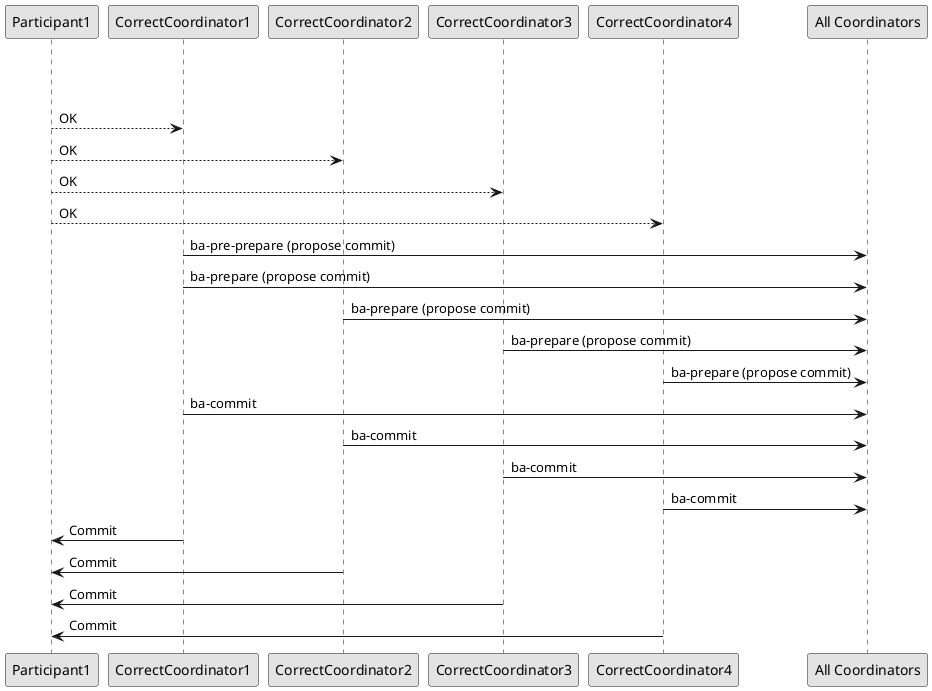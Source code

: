 @startuml

skinparam monochrome true

' Initator -> Coordinator1
' Initator -> Coordinator2
' Initator -> Coordinator3


' Coordinator1 -> Participant1 : 1 Prepare transaction 2
' Coordinator2 -> Participant1 : 1 Prepare transaction 2
' Coordinator3 -> Participant1 : 1 Prepare transaction 2
' Coordinator1 -> Participant2 : 1 Prepare transaction 2
' Coordinator2 -> Participant2 : 1 Prepare transaction 2
' Coordinator3 -> Participant2 : 1 Prepare transaction 2

' Participant1 -> Coordinator1 : 2 OK
' Participant1 -> Coordinator2 : 2 OK
' Participant1 -> Coordinator3 : 2 OK
' Participant2 -> Coordinator1 : 2 OK
' Participant2 -> Coordinator2 : 2 OK
' Participant2 -> Coordinator3 : 2 OK


' Coordinator -> Participant1 : 3 Commit
' Coordinator -> Participant2 : 3 Commit





Participant1 -[hidden]> CorrectCoordinator1
Participant1 -[hidden]> CorrectCoordinator2
Participant1 -[hidden]> CorrectCoordinator3
Participant1 -[hidden]> CorrectCoordinator4

CorrectCoordinator1 <-- Participant1 : OK 
CorrectCoordinator2 <-- Participant1 : OK 
CorrectCoordinator3 <-- Participant1 : OK
CorrectCoordinator4  <-- Participant1 : OK 


'CorrectCoordinator1 -> Participant1 : Commit 
'CorrectCoordinator2 -> Participant1 : Commit
'CorrectCoordinator3 -> Participant1 : Commit
'FaultyCoordinator1  -> Participant1 : <b> Abort



CorrectCoordinator1 -> "All Coordinators" : ba-pre-prepare (propose commit)
' CorrectCoordinator1 -> CorrectCoordinator2 : ba-pre-prepare (propose commit)
' CorrectCoordinator1 -> CorrectCoordinator3 : ba-pre-prepare (propose commit)
' CorrectCoordinator1 -> CorrectCoordinator4  : ba-pre-prepare (propose commit)

CorrectCoordinator1 -> "All Coordinators" : ba-prepare (propose commit)
' CorrectCoordinator1 -> CorrectCoordinator4 : ba-prepare (propose commit)
' CorrectCoordinator1 -> CorrectCoordinator2 : ba-prepare (propose commit)
' CorrectCoordinator1 -> CorrectCoordinator3 : ba-prepare (propose commit)

CorrectCoordinator2 -> "All Coordinators" : ba-prepare (propose commit)
' CorrectCoordinator2 -> CorrectCoordinator1 : ba-prepare (propose commit)
' CorrectCoordinator2 -> CorrectCoordinator3 : ba-prepare (propose commit)
' CorrectCoordinator2 -> CorrectCoordinator4 : ba-prepare (propose commit)

CorrectCoordinator3 -> "All Coordinators" : ba-prepare (propose commit)
' CorrectCoordinator3 -> CorrectCoordinator1 : ba-prepare (propose commit)
' CorrectCoordinator3 -> CorrectCoordinator2 : ba-prepare (propose commit)
' CorrectCoordinator3 -> CorrectCoordinator4 : ba-prepare (propose commit)

CorrectCoordinator4 -> "All Coordinators" : ba-prepare (propose commit)
' CorrectCoordinator4 -> CorrectCoordinator1 : ba-prepare (propose commit)
' CorrectCoordinator4 -> CorrectCoordinator2 : ba-prepare (propose commit)
' CorrectCoordinator4 -> CorrectCoordinator3 : ba-prepare (propose commit)

CorrectCoordinator1 -> "All Coordinators" : ba-commit
' CorrectCoordinator1 -> CorrectCoordinator4 : ba-commit
' CorrectCoordinator1 -> CorrectCoordinator2 : ba-commit
' CorrectCoordinator1 -> CorrectCoordinator3 : ba-commit

CorrectCoordinator2 -> "All Coordinators" : ba-commit
' CorrectCoordinator2 -> CorrectCoordinator1 : ba-commit
' CorrectCoordinator2 -> CorrectCoordinator3 : ba-commit
' CorrectCoordinator2 -> CorrectCoordinator4 : ba-commit

CorrectCoordinator3 -> "All Coordinators" : ba-commit
' CorrectCoordinator3 -> CorrectCoordinator1 : ba-commit
' CorrectCoordinator3 -> CorrectCoordinator2 : ba-commit
' CorrectCoordinator3 -> CorrectCoordinator4 : ba-commit

CorrectCoordinator4 -> "All Coordinators" : ba-commit
' CorrectCoordinator4 -> CorrectCoordinator1 : ba-commit
' CorrectCoordinator4 -> CorrectCoordinator2 : ba-commit
' CorrectCoordinator4 -> CorrectCoordinator3 : ba-commit

CorrectCoordinator1 -> Participant1 : Commit
CorrectCoordinator2 -> Participant1 : Commit
CorrectCoordinator3 -> Participant1 : Commit
CorrectCoordinator4 -> Participant1 : Commit



'Participant1 --> CorrectCoordinator1 : Commited
'Participant1 --> CorrectCoordinator2 : Commited
'Participant1 --> CorrectCoordinator3 : Commited
'Participant1 --> FaultyCoordinator1  : Commited






@enduml
